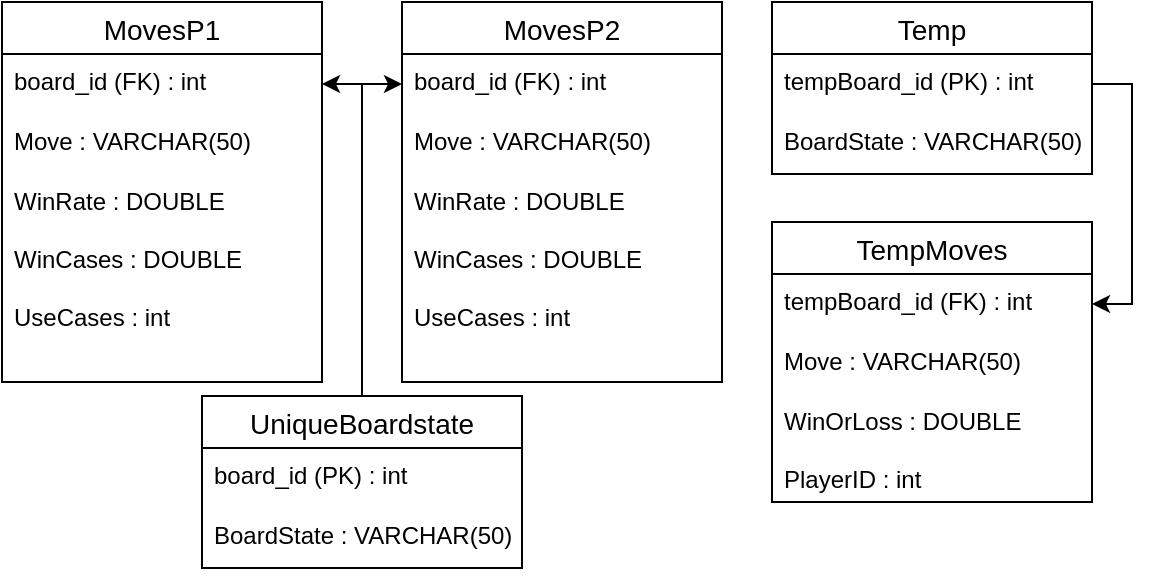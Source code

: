 <mxfile version="24.4.4" type="device">
  <diagram id="R2lEEEUBdFMjLlhIrx00" name="Page-1">
    <mxGraphModel dx="1050" dy="530" grid="1" gridSize="10" guides="1" tooltips="1" connect="1" arrows="1" fold="1" page="1" pageScale="1" pageWidth="850" pageHeight="1100" math="0" shadow="0" extFonts="Permanent Marker^https://fonts.googleapis.com/css?family=Permanent+Marker">
      <root>
        <mxCell id="0" />
        <mxCell id="1" parent="0" />
        <mxCell id="pyaWxzly3JZFfHi5HF5i-48" value="UniqueBoardstate" style="swimlane;fontStyle=0;childLayout=stackLayout;horizontal=1;startSize=26;horizontalStack=0;resizeParent=1;resizeParentMax=0;resizeLast=0;collapsible=1;marginBottom=0;align=center;fontSize=14;" parent="1" vertex="1">
          <mxGeometry x="140" y="367" width="160" height="86" as="geometry" />
        </mxCell>
        <mxCell id="pyaWxzly3JZFfHi5HF5i-49" value="board_id (PK) : int" style="text;strokeColor=none;fillColor=none;spacingLeft=4;spacingRight=4;overflow=hidden;rotatable=0;points=[[0,0.5],[1,0.5]];portConstraint=eastwest;fontSize=12;whiteSpace=wrap;html=1;" parent="pyaWxzly3JZFfHi5HF5i-48" vertex="1">
          <mxGeometry y="26" width="160" height="30" as="geometry" />
        </mxCell>
        <mxCell id="pyaWxzly3JZFfHi5HF5i-50" value="BoardState : VARCHAR(50)" style="text;strokeColor=none;fillColor=none;spacingLeft=4;spacingRight=4;overflow=hidden;rotatable=0;points=[[0,0.5],[1,0.5]];portConstraint=eastwest;fontSize=12;whiteSpace=wrap;html=1;" parent="pyaWxzly3JZFfHi5HF5i-48" vertex="1">
          <mxGeometry y="56" width="160" height="30" as="geometry" />
        </mxCell>
        <mxCell id="pyaWxzly3JZFfHi5HF5i-52" value="MovesP1" style="swimlane;fontStyle=0;childLayout=stackLayout;horizontal=1;startSize=26;horizontalStack=0;resizeParent=1;resizeParentMax=0;resizeLast=0;collapsible=1;marginBottom=0;align=center;fontSize=14;" parent="1" vertex="1">
          <mxGeometry x="40" y="170" width="160" height="190" as="geometry" />
        </mxCell>
        <mxCell id="pyaWxzly3JZFfHi5HF5i-53" value="board_id (FK) : int" style="text;strokeColor=none;fillColor=none;spacingLeft=4;spacingRight=4;overflow=hidden;rotatable=0;points=[[0,0.5],[1,0.5]];portConstraint=eastwest;fontSize=12;whiteSpace=wrap;html=1;" parent="pyaWxzly3JZFfHi5HF5i-52" vertex="1">
          <mxGeometry y="26" width="160" height="30" as="geometry" />
        </mxCell>
        <mxCell id="pyaWxzly3JZFfHi5HF5i-54" value="Move : VARCHAR(50)" style="text;strokeColor=none;fillColor=none;spacingLeft=4;spacingRight=4;overflow=hidden;rotatable=0;points=[[0,0.5],[1,0.5]];portConstraint=eastwest;fontSize=12;whiteSpace=wrap;html=1;" parent="pyaWxzly3JZFfHi5HF5i-52" vertex="1">
          <mxGeometry y="56" width="160" height="30" as="geometry" />
        </mxCell>
        <mxCell id="pyaWxzly3JZFfHi5HF5i-55" value="&lt;div&gt;WinRate : DOUBLE&lt;/div&gt;&lt;div&gt;&lt;br&gt;&lt;/div&gt;&lt;div&gt;WinCases : DOUBLE&lt;br&gt;&lt;/div&gt;&lt;div&gt;&lt;br&gt;&lt;/div&gt;&lt;div&gt;UseCases : int&lt;br&gt;&lt;/div&gt;" style="text;strokeColor=none;fillColor=none;spacingLeft=4;spacingRight=4;overflow=hidden;rotatable=0;points=[[0,0.5],[1,0.5]];portConstraint=eastwest;fontSize=12;whiteSpace=wrap;html=1;" parent="pyaWxzly3JZFfHi5HF5i-52" vertex="1">
          <mxGeometry y="86" width="160" height="104" as="geometry" />
        </mxCell>
        <mxCell id="pyaWxzly3JZFfHi5HF5i-56" value="MovesP2" style="swimlane;fontStyle=0;childLayout=stackLayout;horizontal=1;startSize=26;horizontalStack=0;resizeParent=1;resizeParentMax=0;resizeLast=0;collapsible=1;marginBottom=0;align=center;fontSize=14;" parent="1" vertex="1">
          <mxGeometry x="240" y="170" width="160" height="190" as="geometry" />
        </mxCell>
        <mxCell id="pyaWxzly3JZFfHi5HF5i-57" value="board_id (FK) : int" style="text;strokeColor=none;fillColor=none;spacingLeft=4;spacingRight=4;overflow=hidden;rotatable=0;points=[[0,0.5],[1,0.5]];portConstraint=eastwest;fontSize=12;whiteSpace=wrap;html=1;" parent="pyaWxzly3JZFfHi5HF5i-56" vertex="1">
          <mxGeometry y="26" width="160" height="30" as="geometry" />
        </mxCell>
        <mxCell id="pyaWxzly3JZFfHi5HF5i-58" value="Move : VARCHAR(50)" style="text;strokeColor=none;fillColor=none;spacingLeft=4;spacingRight=4;overflow=hidden;rotatable=0;points=[[0,0.5],[1,0.5]];portConstraint=eastwest;fontSize=12;whiteSpace=wrap;html=1;" parent="pyaWxzly3JZFfHi5HF5i-56" vertex="1">
          <mxGeometry y="56" width="160" height="30" as="geometry" />
        </mxCell>
        <mxCell id="pyaWxzly3JZFfHi5HF5i-59" value="&lt;div&gt;WinRate : DOUBLE&lt;/div&gt;&lt;div&gt;&lt;br&gt;&lt;/div&gt;&lt;div&gt;WinCases : DOUBLE&lt;br&gt;&lt;/div&gt;&lt;div&gt;&lt;br&gt;&lt;/div&gt;&lt;div&gt;UseCases : int&lt;br&gt;&lt;/div&gt;" style="text;strokeColor=none;fillColor=none;spacingLeft=4;spacingRight=4;overflow=hidden;rotatable=0;points=[[0,0.5],[1,0.5]];portConstraint=eastwest;fontSize=12;whiteSpace=wrap;html=1;" parent="pyaWxzly3JZFfHi5HF5i-56" vertex="1">
          <mxGeometry y="86" width="160" height="104" as="geometry" />
        </mxCell>
        <mxCell id="pyaWxzly3JZFfHi5HF5i-60" style="edgeStyle=orthogonalEdgeStyle;rounded=0;orthogonalLoop=1;jettySize=auto;html=1;exitX=0.5;exitY=0;exitDx=0;exitDy=0;entryX=1;entryY=0.5;entryDx=0;entryDy=0;" parent="1" source="pyaWxzly3JZFfHi5HF5i-48" target="pyaWxzly3JZFfHi5HF5i-53" edge="1">
          <mxGeometry relative="1" as="geometry" />
        </mxCell>
        <mxCell id="pyaWxzly3JZFfHi5HF5i-61" style="edgeStyle=orthogonalEdgeStyle;rounded=0;orthogonalLoop=1;jettySize=auto;html=1;exitX=0.5;exitY=0;exitDx=0;exitDy=0;entryX=0;entryY=0.5;entryDx=0;entryDy=0;" parent="1" source="pyaWxzly3JZFfHi5HF5i-48" target="pyaWxzly3JZFfHi5HF5i-57" edge="1">
          <mxGeometry relative="1" as="geometry" />
        </mxCell>
        <mxCell id="pyaWxzly3JZFfHi5HF5i-62" value="Temp" style="swimlane;fontStyle=0;childLayout=stackLayout;horizontal=1;startSize=26;horizontalStack=0;resizeParent=1;resizeParentMax=0;resizeLast=0;collapsible=1;marginBottom=0;align=center;fontSize=14;" parent="1" vertex="1">
          <mxGeometry x="425" y="170" width="160" height="86" as="geometry" />
        </mxCell>
        <mxCell id="pyaWxzly3JZFfHi5HF5i-63" value="tempBoard_id (PK) : int" style="text;strokeColor=none;fillColor=none;spacingLeft=4;spacingRight=4;overflow=hidden;rotatable=0;points=[[0,0.5],[1,0.5]];portConstraint=eastwest;fontSize=12;whiteSpace=wrap;html=1;" parent="pyaWxzly3JZFfHi5HF5i-62" vertex="1">
          <mxGeometry y="26" width="160" height="30" as="geometry" />
        </mxCell>
        <mxCell id="pyaWxzly3JZFfHi5HF5i-64" value="BoardState : VARCHAR(50)" style="text;strokeColor=none;fillColor=none;spacingLeft=4;spacingRight=4;overflow=hidden;rotatable=0;points=[[0,0.5],[1,0.5]];portConstraint=eastwest;fontSize=12;whiteSpace=wrap;html=1;" parent="pyaWxzly3JZFfHi5HF5i-62" vertex="1">
          <mxGeometry y="56" width="160" height="30" as="geometry" />
        </mxCell>
        <mxCell id="pyaWxzly3JZFfHi5HF5i-65" value="TempMoves" style="swimlane;fontStyle=0;childLayout=stackLayout;horizontal=1;startSize=26;horizontalStack=0;resizeParent=1;resizeParentMax=0;resizeLast=0;collapsible=1;marginBottom=0;align=center;fontSize=14;" parent="1" vertex="1">
          <mxGeometry x="425" y="280" width="160" height="140" as="geometry" />
        </mxCell>
        <mxCell id="pyaWxzly3JZFfHi5HF5i-66" value="tempBoard_id (FK) : int" style="text;strokeColor=none;fillColor=none;spacingLeft=4;spacingRight=4;overflow=hidden;rotatable=0;points=[[0,0.5],[1,0.5]];portConstraint=eastwest;fontSize=12;whiteSpace=wrap;html=1;" parent="pyaWxzly3JZFfHi5HF5i-65" vertex="1">
          <mxGeometry y="26" width="160" height="30" as="geometry" />
        </mxCell>
        <mxCell id="pyaWxzly3JZFfHi5HF5i-67" value="Move : VARCHAR(50)" style="text;strokeColor=none;fillColor=none;spacingLeft=4;spacingRight=4;overflow=hidden;rotatable=0;points=[[0,0.5],[1,0.5]];portConstraint=eastwest;fontSize=12;whiteSpace=wrap;html=1;" parent="pyaWxzly3JZFfHi5HF5i-65" vertex="1">
          <mxGeometry y="56" width="160" height="30" as="geometry" />
        </mxCell>
        <mxCell id="pyaWxzly3JZFfHi5HF5i-68" value="&lt;div&gt;WinOrLoss : DOUBLE&lt;/div&gt;&lt;div&gt;&lt;br&gt;&lt;/div&gt;&lt;div&gt;PlayerID : int&lt;br&gt;&lt;/div&gt;&lt;div&gt;&lt;br&gt;&lt;/div&gt;&lt;div&gt;&lt;br&gt;&lt;/div&gt;" style="text;strokeColor=none;fillColor=none;spacingLeft=4;spacingRight=4;overflow=hidden;rotatable=0;points=[[0,0.5],[1,0.5]];portConstraint=eastwest;fontSize=12;whiteSpace=wrap;html=1;" parent="pyaWxzly3JZFfHi5HF5i-65" vertex="1">
          <mxGeometry y="86" width="160" height="54" as="geometry" />
        </mxCell>
        <mxCell id="pyaWxzly3JZFfHi5HF5i-69" style="edgeStyle=orthogonalEdgeStyle;rounded=0;orthogonalLoop=1;jettySize=auto;html=1;exitX=1;exitY=0.5;exitDx=0;exitDy=0;entryX=1;entryY=0.5;entryDx=0;entryDy=0;" parent="1" source="pyaWxzly3JZFfHi5HF5i-63" target="pyaWxzly3JZFfHi5HF5i-66" edge="1">
          <mxGeometry relative="1" as="geometry" />
        </mxCell>
      </root>
    </mxGraphModel>
  </diagram>
</mxfile>
